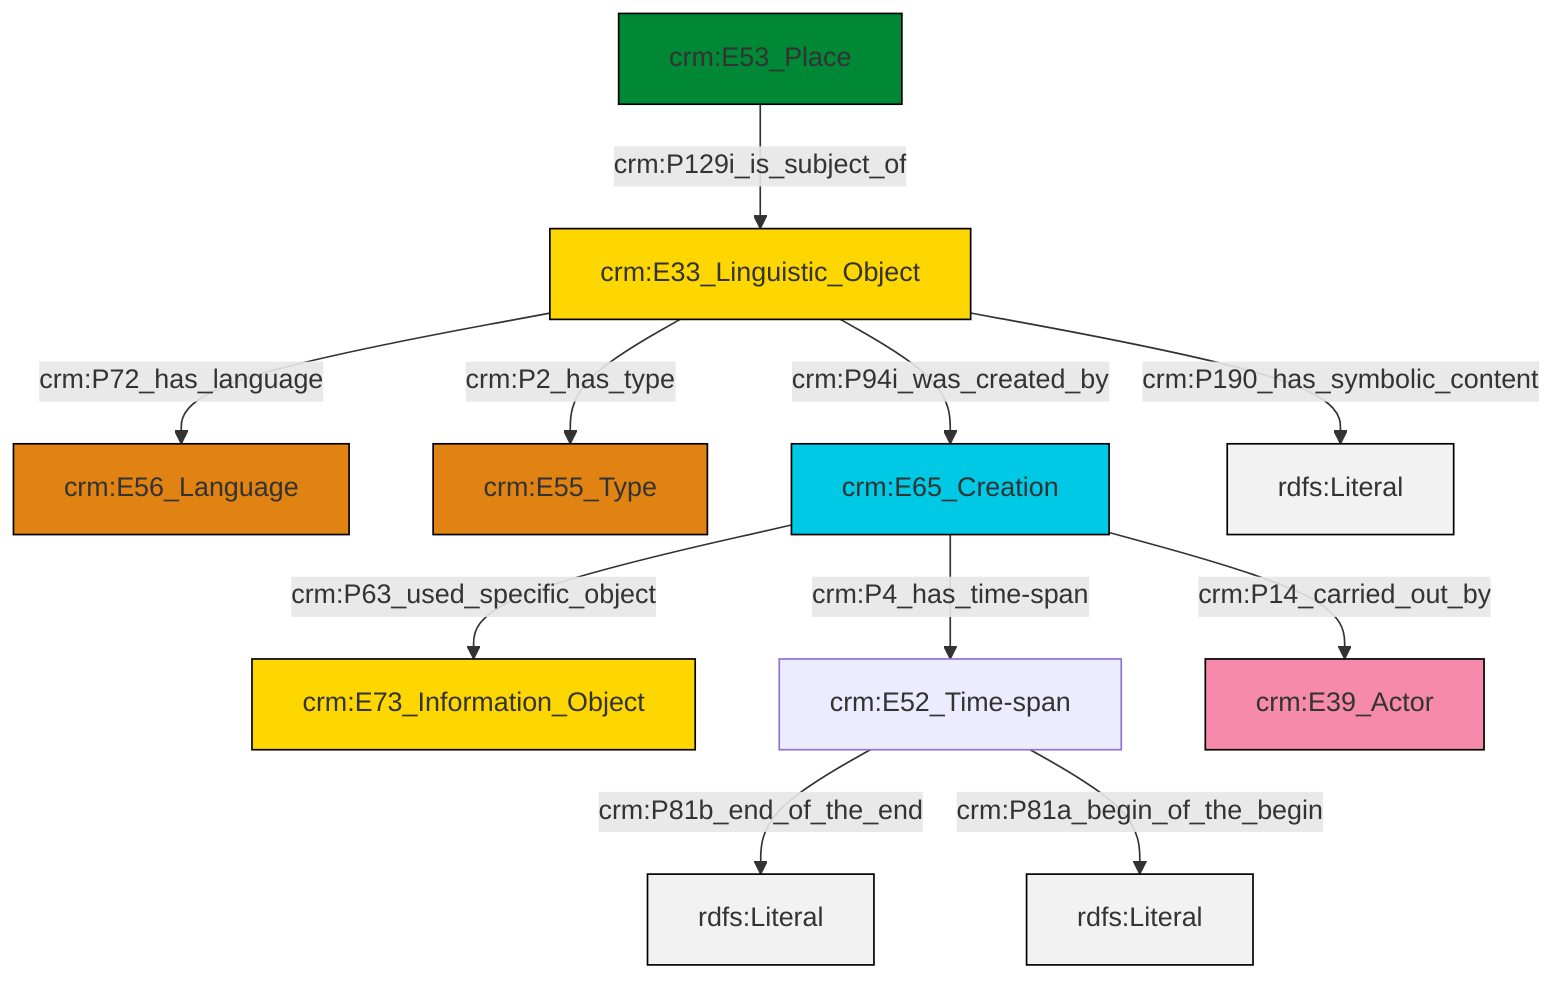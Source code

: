 graph TD
classDef Literal fill:#f2f2f2,stroke:#000000;
classDef CRM_Entity fill:#FFFFFF,stroke:#000000;
classDef Temporal_Entity fill:#00C9E6, stroke:#000000;
classDef Type fill:#E18312, stroke:#000000;
classDef Time-Span fill:#2C9C91, stroke:#000000;
classDef Appellation fill:#FFEB7F, stroke:#000000;
classDef Place fill:#008836, stroke:#000000;
classDef Persistent_Item fill:#B266B2, stroke:#000000;
classDef Conceptual_Object fill:#FFD700, stroke:#000000;
classDef Physical_Thing fill:#D2B48C, stroke:#000000;
classDef Actor fill:#f58aad, stroke:#000000;
classDef PC_Classes fill:#4ce600, stroke:#000000;
classDef Multi fill:#cccccc,stroke:#000000;

4["crm:E52_Time-span"]:::Default -->|crm:P81b_end_of_the_end| 5[rdfs:Literal]:::Literal
0["crm:E33_Linguistic_Object"]:::Conceptual_Object -->|crm:P72_has_language| 6["crm:E56_Language"]:::Type
0["crm:E33_Linguistic_Object"]:::Conceptual_Object -->|crm:P2_has_type| 8["crm:E55_Type"]:::Type
0["crm:E33_Linguistic_Object"]:::Conceptual_Object -->|crm:P94i_was_created_by| 9["crm:E65_Creation"]:::Temporal_Entity
9["crm:E65_Creation"]:::Temporal_Entity -->|crm:P63_used_specific_object| 2["crm:E73_Information_Object"]:::Conceptual_Object
11["crm:E53_Place"]:::Place -->|crm:P129i_is_subject_of| 0["crm:E33_Linguistic_Object"]:::Conceptual_Object
9["crm:E65_Creation"]:::Temporal_Entity -->|crm:P14_carried_out_by| 13["crm:E39_Actor"]:::Actor
9["crm:E65_Creation"]:::Temporal_Entity -->|crm:P4_has_time-span| 4["crm:E52_Time-span"]:::Default
0["crm:E33_Linguistic_Object"]:::Conceptual_Object -->|crm:P190_has_symbolic_content| 16[rdfs:Literal]:::Literal
4["crm:E52_Time-span"]:::Default -->|crm:P81a_begin_of_the_begin| 18[rdfs:Literal]:::Literal